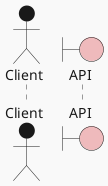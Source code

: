 @startuml selector_resource
!theme mars
skinparam NoteFontName Courier

actor Client as client
boundary API as api

@enduml
